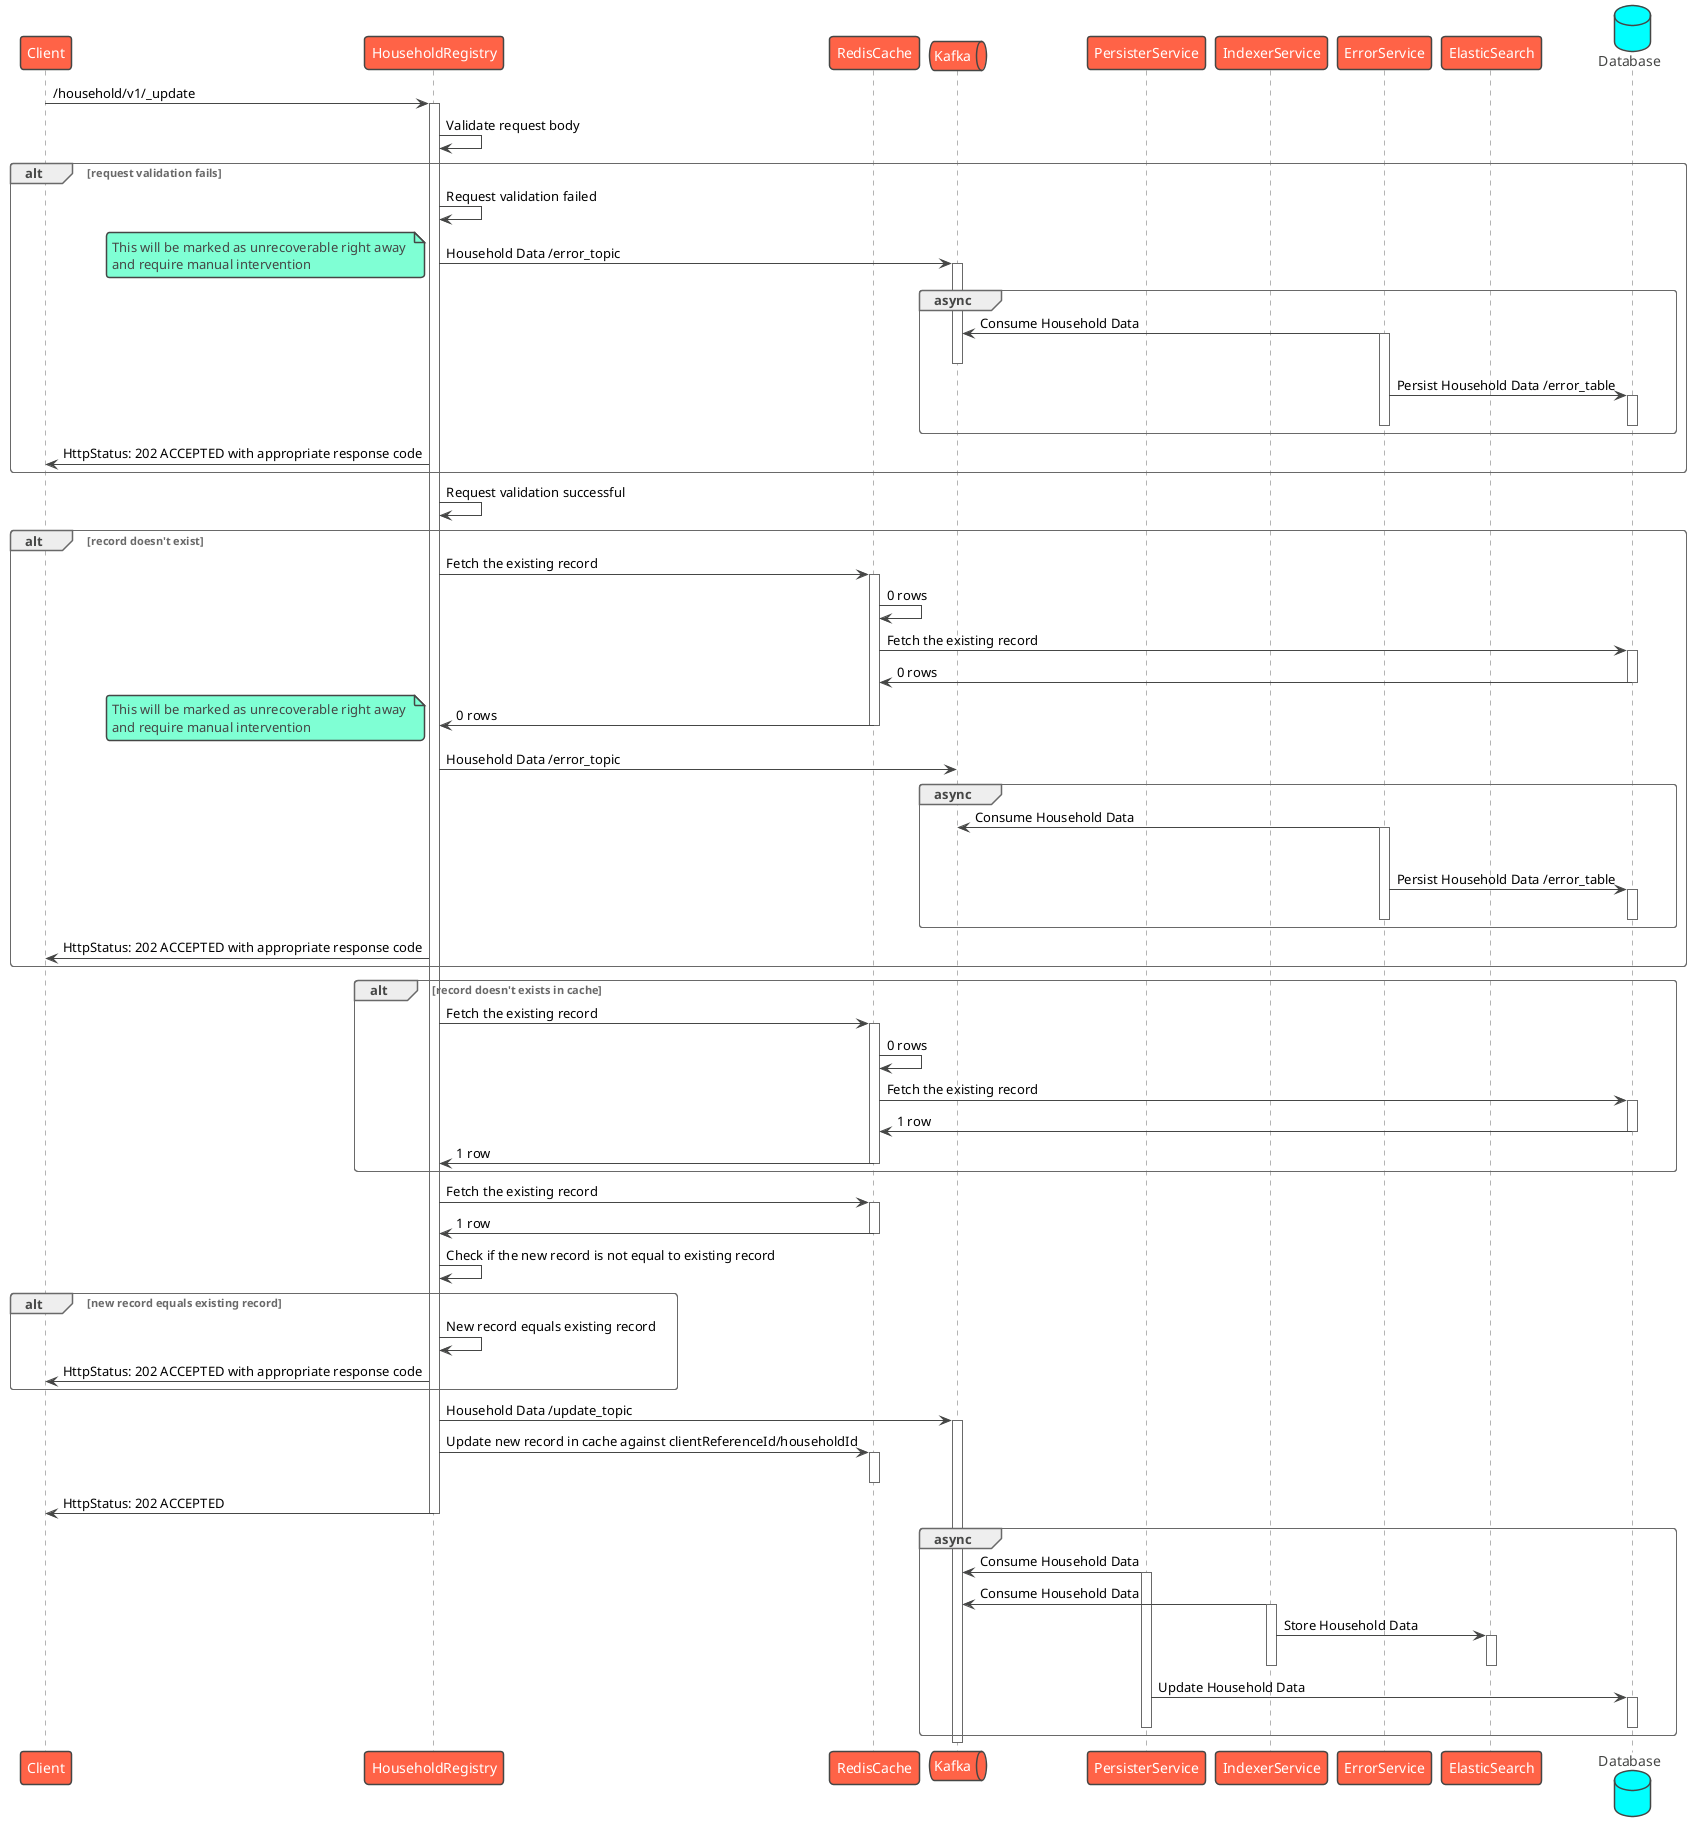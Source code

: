 @startuml Household Registry - Update
!theme vibrant
participant Client as c
participant HouseholdRegistry as hr
participant RedisCache as rc
queue Kafka as k
participant PersisterService as prs
participant IndexerService as idx
participant ErrorService as es
participant ElasticSearch as el
database Database as db
c -> hr : /household/v1/_update
activate hr
hr -> hr: Validate request body
alt request validation fails
    hr -> hr: Request validation failed
    hr -> k: Household Data /error_topic
    note left
        This will be marked as unrecoverable right away 
        and require manual intervention
    end note
    activate k
    group async
        es -> k: Consume Household Data
        activate es
        deactivate k
        es -> db: Persist Household Data /error_table
        activate db
        deactivate db
        deactivate es
    end
    hr -> c: HttpStatus: 202 ACCEPTED with appropriate response code
end
hr -> hr: Request validation successful
alt record doesn't exist
    hr -> rc: Fetch the existing record
    activate rc
    rc -> rc: 0 rows
    rc -> db: Fetch the existing record
    activate db
    db -> rc: 0 rows
    deactivate db
    rc -> hr: 0 rows
    deactivate rc
    note left
        This will be marked as unrecoverable right away 
        and require manual intervention
    end note
    hr -> k: Household Data /error_topic
    group async
        es -> k: Consume Household Data
        activate es
        deactivate k
        es -> db: Persist Household Data /error_table
        activate db
        deactivate db
        deactivate es
    end
    hr -> c: HttpStatus: 202 ACCEPTED with appropriate response code
end
alt record doesn't exists in cache
    hr -> rc: Fetch the existing record
    activate rc
    rc -> rc: 0 rows
    rc -> db: Fetch the existing record
    activate db
    db -> rc: 1 row
    deactivate db
    rc -> hr: 1 row
    deactivate rc
end
hr -> rc: Fetch the existing record
activate rc
rc -> hr: 1 row
deactivate rc
hr -> hr: Check if the new record is not equal to existing record
alt new record equals existing record
    hr -> hr: New record equals existing record
    hr -> c: HttpStatus: 202 ACCEPTED with appropriate response code
end
hr -> k: Household Data /update_topic
activate k
hr -> rc: Update new record in cache against clientReferenceId/householdId
activate rc
deactivate rc
hr -> c: HttpStatus: 202 ACCEPTED
deactivate hr
group async
    prs -> k: Consume Household Data
    activate prs
    idx -> k: Consume Household Data
    activate idx
    idx -> el: Store Household Data
    activate el
    deactivate el
    deactivate idx
    prs -> db: Update Household Data
    activate db
    deactivate db
    deactivate prs
end
deactivate k
@enduml